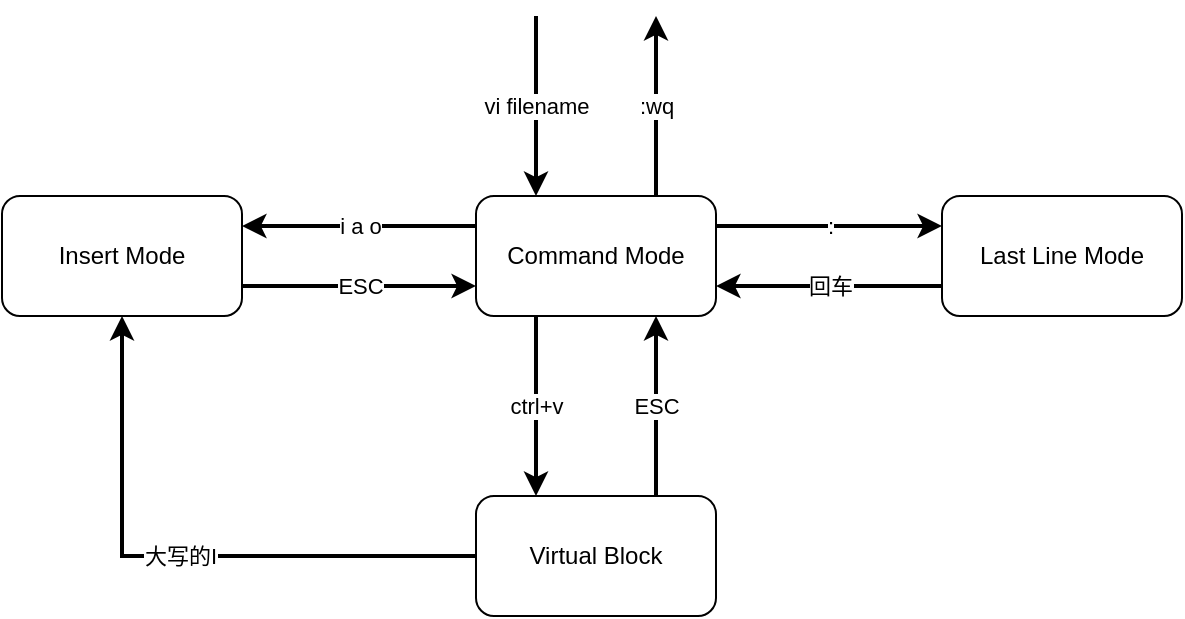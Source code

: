 <mxfile version="16.4.0" type="device"><diagram id="EUUibf3oqlvw7gxo2Hbs" name="第 1 页"><mxGraphModel dx="946" dy="1894" grid="1" gridSize="10" guides="1" tooltips="1" connect="1" arrows="1" fold="1" page="1" pageScale="1" pageWidth="827" pageHeight="1169" math="0" shadow="0"><root><mxCell id="0"/><mxCell id="1" parent="0"/><mxCell id="VCuRdj0TH3pCAcJEvY5--24" value="" style="group" vertex="1" connectable="0" parent="1"><mxGeometry x="110" y="-20" width="590" height="300" as="geometry"/></mxCell><mxCell id="VCuRdj0TH3pCAcJEvY5--1" value="Command Mode" style="rounded=1;whiteSpace=wrap;html=1;" vertex="1" parent="VCuRdj0TH3pCAcJEvY5--24"><mxGeometry x="237" y="90" width="120" height="60" as="geometry"/></mxCell><mxCell id="VCuRdj0TH3pCAcJEvY5--15" value="ESC" style="edgeStyle=none;rounded=0;orthogonalLoop=1;jettySize=auto;html=1;exitX=1;exitY=0.75;exitDx=0;exitDy=0;entryX=0;entryY=0.75;entryDx=0;entryDy=0;strokeWidth=2;" edge="1" parent="VCuRdj0TH3pCAcJEvY5--24" source="VCuRdj0TH3pCAcJEvY5--2" target="VCuRdj0TH3pCAcJEvY5--1"><mxGeometry relative="1" as="geometry"/></mxCell><mxCell id="VCuRdj0TH3pCAcJEvY5--2" value="Insert Mode" style="rounded=1;whiteSpace=wrap;html=1;" vertex="1" parent="VCuRdj0TH3pCAcJEvY5--24"><mxGeometry y="90" width="120" height="60" as="geometry"/></mxCell><mxCell id="VCuRdj0TH3pCAcJEvY5--14" value="i a o" style="edgeStyle=none;rounded=0;orthogonalLoop=1;jettySize=auto;html=1;exitX=0;exitY=0.25;exitDx=0;exitDy=0;entryX=1;entryY=0.25;entryDx=0;entryDy=0;strokeWidth=2;" edge="1" parent="VCuRdj0TH3pCAcJEvY5--24" source="VCuRdj0TH3pCAcJEvY5--1" target="VCuRdj0TH3pCAcJEvY5--2"><mxGeometry relative="1" as="geometry"/></mxCell><mxCell id="VCuRdj0TH3pCAcJEvY5--17" value="回车" style="edgeStyle=none;rounded=0;orthogonalLoop=1;jettySize=auto;html=1;exitX=0;exitY=0.75;exitDx=0;exitDy=0;entryX=1;entryY=0.75;entryDx=0;entryDy=0;strokeWidth=2;" edge="1" parent="VCuRdj0TH3pCAcJEvY5--24" source="VCuRdj0TH3pCAcJEvY5--3" target="VCuRdj0TH3pCAcJEvY5--1"><mxGeometry relative="1" as="geometry"/></mxCell><mxCell id="VCuRdj0TH3pCAcJEvY5--3" value="Last Line Mode" style="rounded=1;whiteSpace=wrap;html=1;" vertex="1" parent="VCuRdj0TH3pCAcJEvY5--24"><mxGeometry x="470" y="90" width="120" height="60" as="geometry"/></mxCell><mxCell id="VCuRdj0TH3pCAcJEvY5--16" value=":" style="edgeStyle=none;rounded=0;orthogonalLoop=1;jettySize=auto;html=1;exitX=1;exitY=0.25;exitDx=0;exitDy=0;entryX=0;entryY=0.25;entryDx=0;entryDy=0;strokeWidth=2;" edge="1" parent="VCuRdj0TH3pCAcJEvY5--24" source="VCuRdj0TH3pCAcJEvY5--1" target="VCuRdj0TH3pCAcJEvY5--3"><mxGeometry relative="1" as="geometry"/></mxCell><mxCell id="VCuRdj0TH3pCAcJEvY5--19" value="ESC" style="edgeStyle=none;rounded=0;orthogonalLoop=1;jettySize=auto;html=1;exitX=0.75;exitY=0;exitDx=0;exitDy=0;entryX=0.75;entryY=1;entryDx=0;entryDy=0;strokeWidth=2;" edge="1" parent="VCuRdj0TH3pCAcJEvY5--24" source="VCuRdj0TH3pCAcJEvY5--4" target="VCuRdj0TH3pCAcJEvY5--1"><mxGeometry relative="1" as="geometry"/></mxCell><mxCell id="VCuRdj0TH3pCAcJEvY5--22" value="大写的I" style="edgeStyle=orthogonalEdgeStyle;rounded=0;orthogonalLoop=1;jettySize=auto;html=1;exitX=0;exitY=0.5;exitDx=0;exitDy=0;strokeWidth=2;" edge="1" parent="VCuRdj0TH3pCAcJEvY5--24" source="VCuRdj0TH3pCAcJEvY5--4" target="VCuRdj0TH3pCAcJEvY5--2"><mxGeometry relative="1" as="geometry"/></mxCell><mxCell id="VCuRdj0TH3pCAcJEvY5--4" value="Virtual Block" style="rounded=1;whiteSpace=wrap;html=1;" vertex="1" parent="VCuRdj0TH3pCAcJEvY5--24"><mxGeometry x="237" y="240" width="120" height="60" as="geometry"/></mxCell><mxCell id="VCuRdj0TH3pCAcJEvY5--18" value="ctrl+v" style="edgeStyle=none;rounded=0;orthogonalLoop=1;jettySize=auto;html=1;exitX=0.25;exitY=1;exitDx=0;exitDy=0;entryX=0.25;entryY=0;entryDx=0;entryDy=0;strokeWidth=2;" edge="1" parent="VCuRdj0TH3pCAcJEvY5--24" source="VCuRdj0TH3pCAcJEvY5--1" target="VCuRdj0TH3pCAcJEvY5--4"><mxGeometry relative="1" as="geometry"/></mxCell><mxCell id="VCuRdj0TH3pCAcJEvY5--6" value="vi filename" style="endArrow=classic;html=1;rounded=0;entryX=0.25;entryY=0;entryDx=0;entryDy=0;strokeWidth=2;" edge="1" parent="VCuRdj0TH3pCAcJEvY5--24" target="VCuRdj0TH3pCAcJEvY5--1"><mxGeometry width="50" height="50" relative="1" as="geometry"><mxPoint x="267" as="sourcePoint"/><mxPoint x="110" y="120" as="targetPoint"/></mxGeometry></mxCell><mxCell id="VCuRdj0TH3pCAcJEvY5--7" value=":wq" style="endArrow=classic;html=1;rounded=0;exitX=0.75;exitY=0;exitDx=0;exitDy=0;strokeWidth=2;" edge="1" parent="VCuRdj0TH3pCAcJEvY5--24" source="VCuRdj0TH3pCAcJEvY5--1"><mxGeometry width="50" height="50" relative="1" as="geometry"><mxPoint x="70" y="130" as="sourcePoint"/><mxPoint x="327" as="targetPoint"/></mxGeometry></mxCell></root></mxGraphModel></diagram></mxfile>